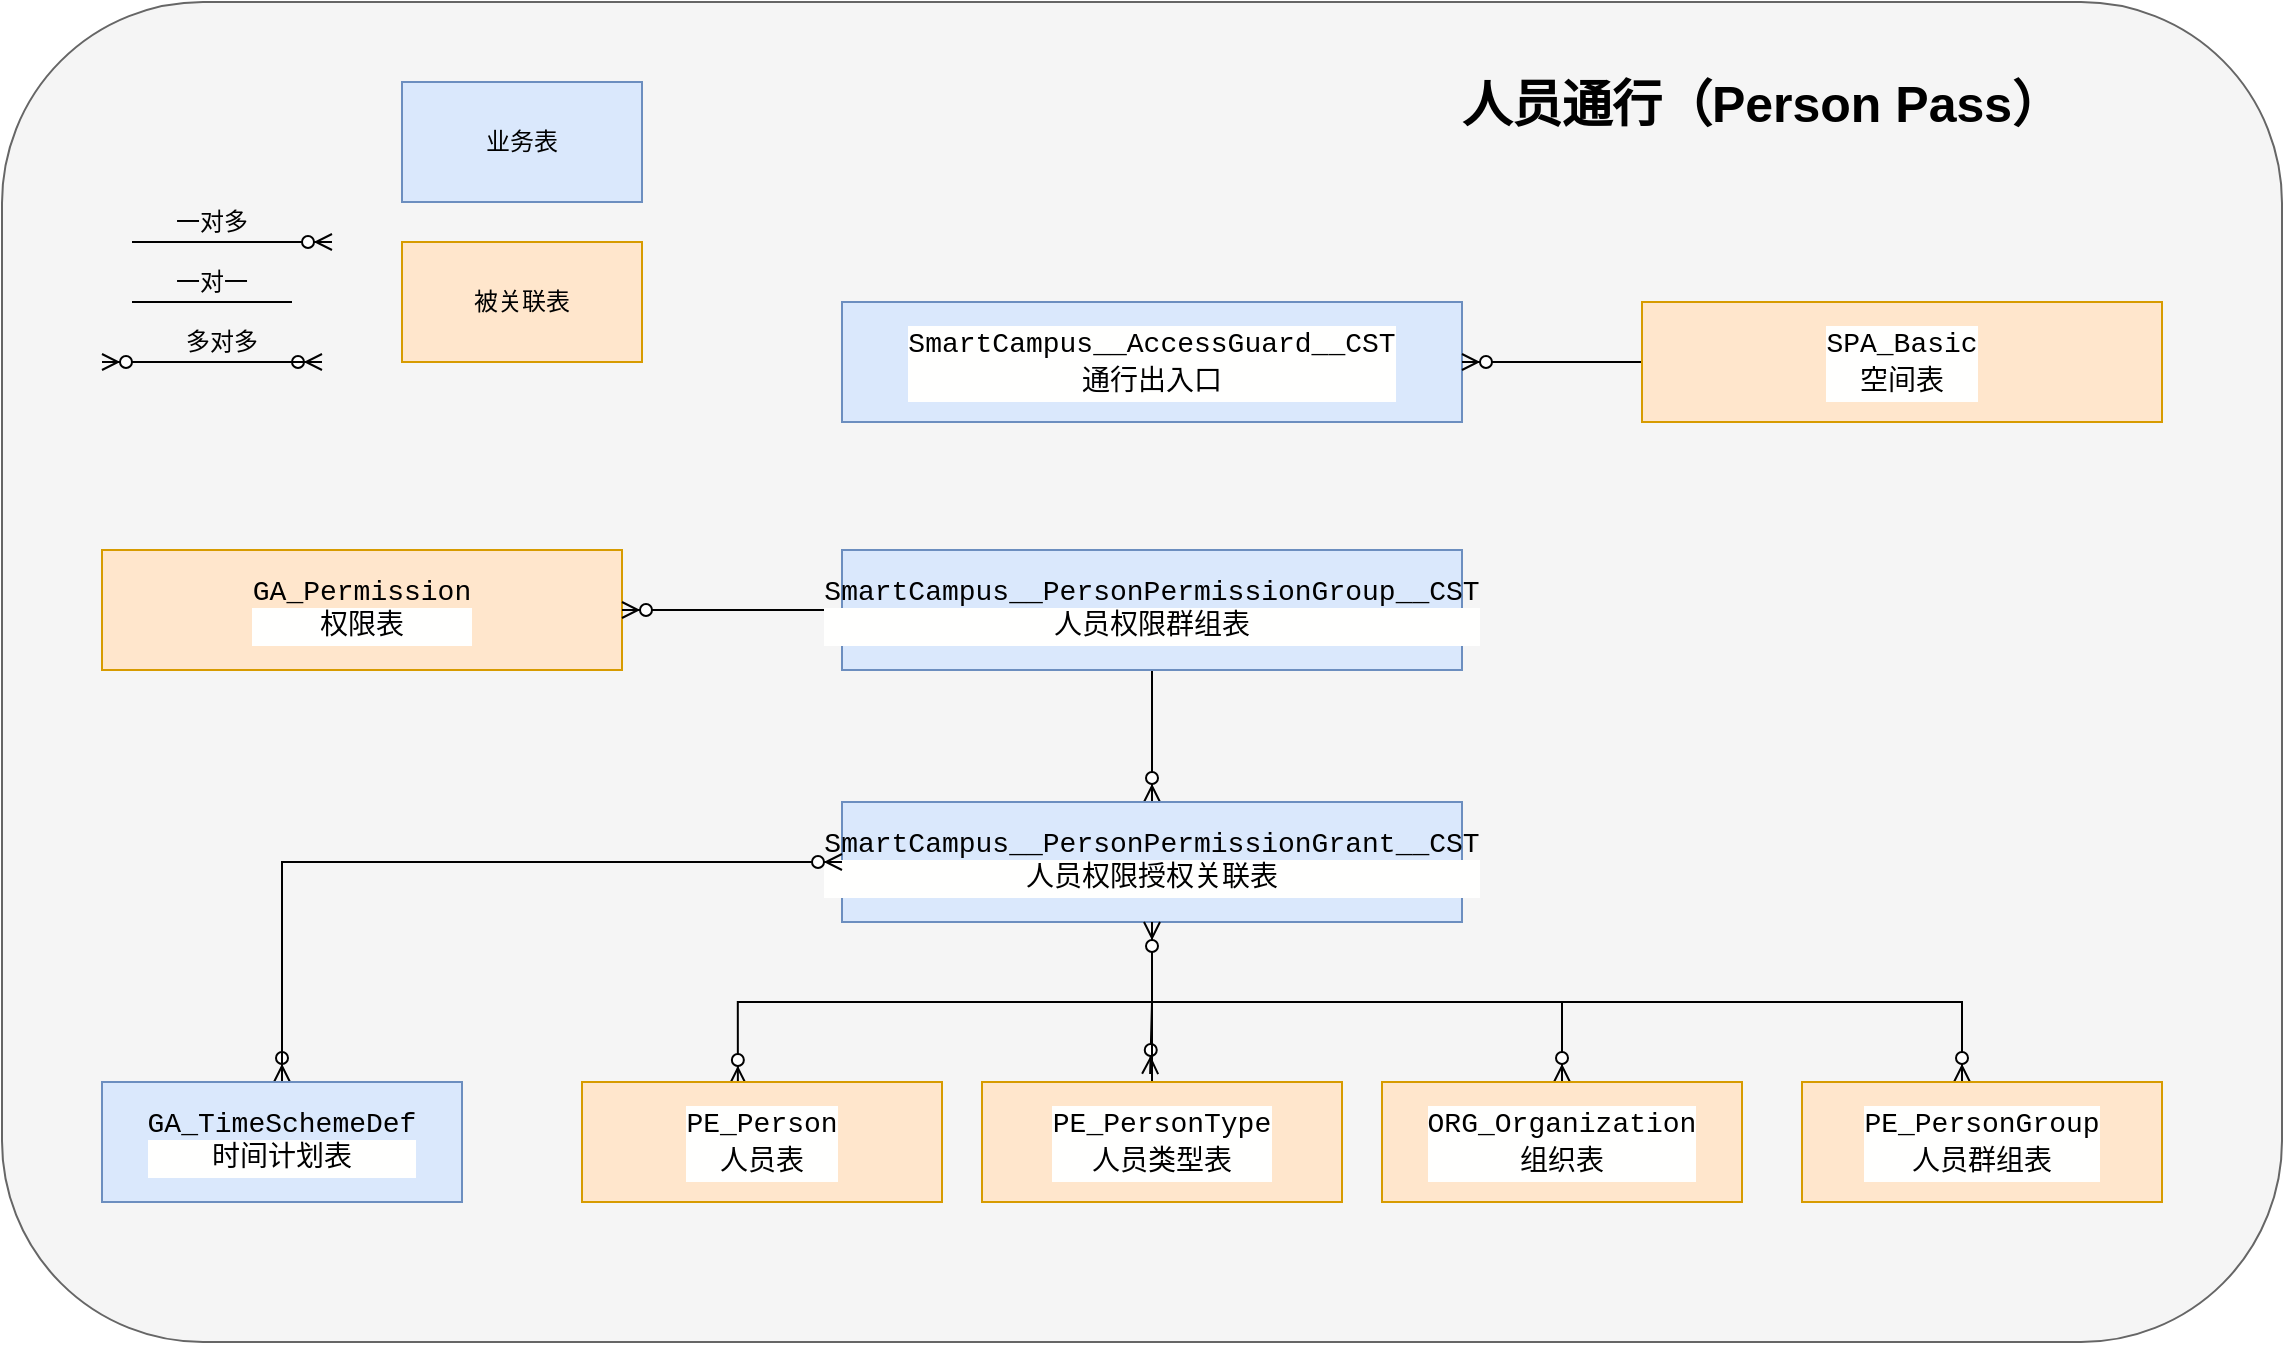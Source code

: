 <mxfile version="14.3.2" type="github">
  <diagram id="R2lEEEUBdFMjLlhIrx00" name="Page-1">
    <mxGraphModel dx="2591" dy="762" grid="1" gridSize="10" guides="1" tooltips="1" connect="1" arrows="1" fold="1" page="1" pageScale="1" pageWidth="1169" pageHeight="827" math="0" shadow="0" extFonts="Permanent Marker^https://fonts.googleapis.com/css?family=Permanent+Marker">
      <root>
        <mxCell id="0" />
        <mxCell id="1" parent="0" />
        <mxCell id="Y6p2eH5TLsVnm-hyPsuy-26" value="" style="rounded=1;whiteSpace=wrap;html=1;fillColor=#f5f5f5;strokeColor=#666666;fontColor=#333333;glass=0;shadow=0;" vertex="1" parent="1">
          <mxGeometry x="-10" y="140" width="1140" height="670" as="geometry" />
        </mxCell>
        <mxCell id="Y6p2eH5TLsVnm-hyPsuy-27" value="" style="endArrow=ERzeroToMany;html=1;endFill=1;" edge="1" parent="1">
          <mxGeometry width="50" height="50" relative="1" as="geometry">
            <mxPoint x="55" y="260" as="sourcePoint" />
            <mxPoint x="155" y="260" as="targetPoint" />
            <Array as="points" />
          </mxGeometry>
        </mxCell>
        <mxCell id="Y6p2eH5TLsVnm-hyPsuy-28" value="一对多" style="text;html=1;strokeColor=none;fillColor=none;align=center;verticalAlign=middle;whiteSpace=wrap;rounded=0;" vertex="1" parent="1">
          <mxGeometry x="75" y="240" width="40" height="20" as="geometry" />
        </mxCell>
        <mxCell id="Y6p2eH5TLsVnm-hyPsuy-29" value="" style="endArrow=none;html=1;" edge="1" parent="1">
          <mxGeometry width="50" height="50" relative="1" as="geometry">
            <mxPoint x="55" y="290" as="sourcePoint" />
            <mxPoint x="135" y="290" as="targetPoint" />
          </mxGeometry>
        </mxCell>
        <mxCell id="Y6p2eH5TLsVnm-hyPsuy-30" value="一对一" style="text;html=1;strokeColor=none;fillColor=none;align=center;verticalAlign=middle;whiteSpace=wrap;rounded=0;" vertex="1" parent="1">
          <mxGeometry x="75" y="270" width="40" height="20" as="geometry" />
        </mxCell>
        <mxCell id="Y6p2eH5TLsVnm-hyPsuy-31" value="" style="endArrow=ERzeroToMany;html=1;endFill=1;" edge="1" parent="1">
          <mxGeometry width="50" height="50" relative="1" as="geometry">
            <mxPoint x="50" y="320" as="sourcePoint" />
            <mxPoint x="150" y="320" as="targetPoint" />
            <Array as="points" />
          </mxGeometry>
        </mxCell>
        <mxCell id="Y6p2eH5TLsVnm-hyPsuy-32" value="" style="endArrow=ERzeroToMany;html=1;endFill=1;" edge="1" parent="1">
          <mxGeometry width="50" height="50" relative="1" as="geometry">
            <mxPoint x="150" y="320" as="sourcePoint" />
            <mxPoint x="40" y="320" as="targetPoint" />
            <Array as="points" />
          </mxGeometry>
        </mxCell>
        <mxCell id="Y6p2eH5TLsVnm-hyPsuy-33" value="多对多" style="text;html=1;strokeColor=none;fillColor=none;align=center;verticalAlign=middle;whiteSpace=wrap;rounded=0;" vertex="1" parent="1">
          <mxGeometry x="80" y="300" width="40" height="20" as="geometry" />
        </mxCell>
        <mxCell id="Y6p2eH5TLsVnm-hyPsuy-34" value="&lt;div style=&quot;background-color: rgb(255 , 255 , 254) ; font-family: &amp;#34;consolas&amp;#34; , &amp;#34;courier new&amp;#34; , monospace ; font-size: 14px ; line-height: 19px&quot;&gt;SmartCampus__AccessGuard__CST&lt;/div&gt;&lt;div style=&quot;background-color: rgb(255 , 255 , 254) ; font-family: &amp;#34;consolas&amp;#34; , &amp;#34;courier new&amp;#34; , monospace ; font-size: 14px ; line-height: 19px&quot;&gt;通行出入口&lt;/div&gt;" style="rounded=0;whiteSpace=wrap;html=1;fillColor=#dae8fc;strokeColor=#6c8ebf;" vertex="1" parent="1">
          <mxGeometry x="410" y="290" width="310" height="60" as="geometry" />
        </mxCell>
        <mxCell id="Y6p2eH5TLsVnm-hyPsuy-35" style="edgeStyle=orthogonalEdgeStyle;rounded=0;orthogonalLoop=1;jettySize=auto;html=1;entryX=1;entryY=0.5;entryDx=0;entryDy=0;endArrow=ERzeroToMany;endFill=1;" edge="1" parent="1" source="Y6p2eH5TLsVnm-hyPsuy-36" target="Y6p2eH5TLsVnm-hyPsuy-34">
          <mxGeometry relative="1" as="geometry" />
        </mxCell>
        <mxCell id="Y6p2eH5TLsVnm-hyPsuy-36" value="&lt;div style=&quot;background-color: rgb(255 , 255 , 254) ; font-family: &amp;#34;consolas&amp;#34; , &amp;#34;courier new&amp;#34; , monospace ; font-size: 14px ; line-height: 19px&quot;&gt;&lt;div style=&quot;font-family: &amp;#34;consolas&amp;#34; , &amp;#34;courier new&amp;#34; , monospace ; line-height: 19px&quot;&gt;SPA_Basic&lt;/div&gt;&lt;/div&gt;&lt;div style=&quot;background-color: rgb(255 , 255 , 254) ; font-family: &amp;#34;consolas&amp;#34; , &amp;#34;courier new&amp;#34; , monospace ; font-size: 14px ; line-height: 19px&quot;&gt;空间表&lt;/div&gt;" style="rounded=0;whiteSpace=wrap;html=1;fillColor=#ffe6cc;strokeColor=#d79b00;" vertex="1" parent="1">
          <mxGeometry x="810" y="290" width="260" height="60" as="geometry" />
        </mxCell>
        <mxCell id="Y6p2eH5TLsVnm-hyPsuy-37" value="&lt;font face=&quot;consolas, courier new, monospace&quot;&gt;&lt;span style=&quot;font-size: 14px&quot;&gt;GA_Permission&lt;/span&gt;&lt;/font&gt;&lt;div style=&quot;background-color: rgb(255 , 255 , 254) ; font-family: &amp;#34;consolas&amp;#34; , &amp;#34;courier new&amp;#34; , monospace ; font-size: 14px ; line-height: 19px&quot;&gt;权限表&lt;br&gt;&lt;/div&gt;" style="rounded=0;whiteSpace=wrap;html=1;fillColor=#ffe6cc;strokeColor=#d79b00;" vertex="1" parent="1">
          <mxGeometry x="40" y="414" width="260" height="60" as="geometry" />
        </mxCell>
        <mxCell id="Y6p2eH5TLsVnm-hyPsuy-38" style="edgeStyle=orthogonalEdgeStyle;rounded=0;orthogonalLoop=1;jettySize=auto;html=1;entryX=1;entryY=0.5;entryDx=0;entryDy=0;endArrow=ERzeroToMany;endFill=1;" edge="1" parent="1" source="Y6p2eH5TLsVnm-hyPsuy-40" target="Y6p2eH5TLsVnm-hyPsuy-37">
          <mxGeometry relative="1" as="geometry" />
        </mxCell>
        <mxCell id="Y6p2eH5TLsVnm-hyPsuy-39" style="edgeStyle=orthogonalEdgeStyle;rounded=0;orthogonalLoop=1;jettySize=auto;html=1;entryX=0.5;entryY=0;entryDx=0;entryDy=0;endArrow=ERzeroToMany;endFill=1;" edge="1" parent="1" source="Y6p2eH5TLsVnm-hyPsuy-40" target="Y6p2eH5TLsVnm-hyPsuy-46">
          <mxGeometry relative="1" as="geometry" />
        </mxCell>
        <mxCell id="Y6p2eH5TLsVnm-hyPsuy-40" value="&lt;font face=&quot;consolas, courier new, monospace&quot;&gt;&lt;span style=&quot;font-size: 14px&quot;&gt;SmartCampus__PersonPermissionGroup__CST&lt;/span&gt;&lt;/font&gt;&lt;br&gt;&lt;div style=&quot;background-color: rgb(255 , 255 , 254) ; font-family: &amp;#34;consolas&amp;#34; , &amp;#34;courier new&amp;#34; , monospace ; font-size: 14px ; line-height: 19px&quot;&gt;人员权限群组表&lt;/div&gt;" style="rounded=0;whiteSpace=wrap;html=1;fillColor=#dae8fc;strokeColor=#6c8ebf;" vertex="1" parent="1">
          <mxGeometry x="410" y="414" width="310" height="60" as="geometry" />
        </mxCell>
        <mxCell id="Y6p2eH5TLsVnm-hyPsuy-41" style="edgeStyle=orthogonalEdgeStyle;rounded=0;orthogonalLoop=1;jettySize=auto;html=1;entryX=0.5;entryY=0;entryDx=0;entryDy=0;endArrow=ERzeroToMany;endFill=1;" edge="1" parent="1" source="Y6p2eH5TLsVnm-hyPsuy-46" target="Y6p2eH5TLsVnm-hyPsuy-48">
          <mxGeometry relative="1" as="geometry" />
        </mxCell>
        <mxCell id="Y6p2eH5TLsVnm-hyPsuy-42" style="edgeStyle=orthogonalEdgeStyle;rounded=0;orthogonalLoop=1;jettySize=auto;html=1;entryX=0.433;entryY=0.017;entryDx=0;entryDy=0;entryPerimeter=0;endArrow=ERzeroToMany;endFill=1;" edge="1" parent="1" source="Y6p2eH5TLsVnm-hyPsuy-46" target="Y6p2eH5TLsVnm-hyPsuy-49">
          <mxGeometry relative="1" as="geometry" />
        </mxCell>
        <mxCell id="Y6p2eH5TLsVnm-hyPsuy-43" style="edgeStyle=orthogonalEdgeStyle;rounded=0;orthogonalLoop=1;jettySize=auto;html=1;endArrow=ERzeroToMany;endFill=1;" edge="1" parent="1" source="Y6p2eH5TLsVnm-hyPsuy-46">
          <mxGeometry relative="1" as="geometry">
            <mxPoint x="770" y="680" as="targetPoint" />
            <Array as="points">
              <mxPoint x="565" y="640" />
              <mxPoint x="770" y="640" />
            </Array>
          </mxGeometry>
        </mxCell>
        <mxCell id="Y6p2eH5TLsVnm-hyPsuy-44" style="edgeStyle=orthogonalEdgeStyle;rounded=0;orthogonalLoop=1;jettySize=auto;html=1;endArrow=ERzeroToMany;endFill=1;" edge="1" parent="1" source="Y6p2eH5TLsVnm-hyPsuy-46" target="Y6p2eH5TLsVnm-hyPsuy-50">
          <mxGeometry relative="1" as="geometry">
            <Array as="points">
              <mxPoint x="565" y="640" />
              <mxPoint x="970" y="640" />
            </Array>
          </mxGeometry>
        </mxCell>
        <mxCell id="Y6p2eH5TLsVnm-hyPsuy-45" style="edgeStyle=orthogonalEdgeStyle;rounded=0;orthogonalLoop=1;jettySize=auto;html=1;entryX=0.467;entryY=-0.067;entryDx=0;entryDy=0;entryPerimeter=0;endArrow=ERzeroToMany;endFill=1;" edge="1" parent="1" source="Y6p2eH5TLsVnm-hyPsuy-46" target="Y6p2eH5TLsVnm-hyPsuy-52">
          <mxGeometry relative="1" as="geometry" />
        </mxCell>
        <mxCell id="Y6p2eH5TLsVnm-hyPsuy-46" value="&lt;font face=&quot;consolas, courier new, monospace&quot;&gt;&lt;span style=&quot;font-size: 14px&quot;&gt;SmartCampus__PersonPermissionGrant__CST&lt;/span&gt;&lt;/font&gt;&lt;div style=&quot;background-color: rgb(255 , 255 , 254) ; font-family: &amp;#34;consolas&amp;#34; , &amp;#34;courier new&amp;#34; , monospace ; font-size: 14px ; line-height: 19px&quot;&gt;人员权限授权关联表&lt;/div&gt;" style="rounded=0;whiteSpace=wrap;html=1;fillColor=#dae8fc;strokeColor=#6c8ebf;" vertex="1" parent="1">
          <mxGeometry x="410" y="540" width="310" height="60" as="geometry" />
        </mxCell>
        <mxCell id="Y6p2eH5TLsVnm-hyPsuy-47" style="edgeStyle=orthogonalEdgeStyle;rounded=0;orthogonalLoop=1;jettySize=auto;html=1;entryX=0;entryY=0.5;entryDx=0;entryDy=0;endArrow=ERzeroToMany;endFill=1;" edge="1" parent="1" source="Y6p2eH5TLsVnm-hyPsuy-48" target="Y6p2eH5TLsVnm-hyPsuy-46">
          <mxGeometry relative="1" as="geometry">
            <Array as="points">
              <mxPoint x="130" y="570" />
            </Array>
          </mxGeometry>
        </mxCell>
        <mxCell id="Y6p2eH5TLsVnm-hyPsuy-48" value="&lt;font face=&quot;consolas, courier new, monospace&quot;&gt;&lt;span style=&quot;font-size: 14px&quot;&gt;GA_TimeSchemeDef&lt;/span&gt;&lt;/font&gt;&lt;div style=&quot;background-color: rgb(255 , 255 , 254) ; font-family: &amp;#34;consolas&amp;#34; , &amp;#34;courier new&amp;#34; , monospace ; font-size: 14px ; line-height: 19px&quot;&gt;时间计划表&lt;/div&gt;" style="rounded=0;whiteSpace=wrap;html=1;fillColor=#dae8fc;strokeColor=#6c8ebf;" vertex="1" parent="1">
          <mxGeometry x="40" y="680" width="180" height="60" as="geometry" />
        </mxCell>
        <mxCell id="Y6p2eH5TLsVnm-hyPsuy-49" value="&lt;div style=&quot;background-color: rgb(255 , 255 , 254) ; font-family: &amp;#34;consolas&amp;#34; , &amp;#34;courier new&amp;#34; , monospace ; font-size: 14px ; line-height: 19px&quot;&gt;PE_Person&lt;/div&gt;&lt;div style=&quot;background-color: rgb(255 , 255 , 254) ; font-family: &amp;#34;consolas&amp;#34; , &amp;#34;courier new&amp;#34; , monospace ; font-size: 14px ; line-height: 19px&quot;&gt;人员表&lt;/div&gt;" style="rounded=0;whiteSpace=wrap;html=1;fillColor=#ffe6cc;strokeColor=#d79b00;" vertex="1" parent="1">
          <mxGeometry x="280" y="680" width="180" height="60" as="geometry" />
        </mxCell>
        <mxCell id="Y6p2eH5TLsVnm-hyPsuy-50" value="&lt;div style=&quot;background-color: rgb(255 , 255 , 254) ; font-family: &amp;#34;consolas&amp;#34; , &amp;#34;courier new&amp;#34; , monospace ; font-size: 14px ; line-height: 19px&quot;&gt;&lt;div style=&quot;font-family: &amp;#34;consolas&amp;#34; , &amp;#34;courier new&amp;#34; , monospace ; line-height: 19px&quot;&gt;PE_PersonGroup&lt;/div&gt;&lt;/div&gt;&lt;div style=&quot;background-color: rgb(255 , 255 , 254) ; font-family: &amp;#34;consolas&amp;#34; , &amp;#34;courier new&amp;#34; , monospace ; font-size: 14px ; line-height: 19px&quot;&gt;人员群组表&lt;/div&gt;" style="rounded=0;whiteSpace=wrap;html=1;fillColor=#ffe6cc;strokeColor=#d79b00;" vertex="1" parent="1">
          <mxGeometry x="890" y="680" width="180" height="60" as="geometry" />
        </mxCell>
        <mxCell id="Y6p2eH5TLsVnm-hyPsuy-51" style="edgeStyle=orthogonalEdgeStyle;rounded=0;orthogonalLoop=1;jettySize=auto;html=1;entryX=0.5;entryY=1;entryDx=0;entryDy=0;endArrow=ERzeroToMany;endFill=1;" edge="1" parent="1" source="Y6p2eH5TLsVnm-hyPsuy-52" target="Y6p2eH5TLsVnm-hyPsuy-46">
          <mxGeometry relative="1" as="geometry">
            <Array as="points">
              <mxPoint x="565" y="670" />
              <mxPoint x="565" y="670" />
            </Array>
          </mxGeometry>
        </mxCell>
        <mxCell id="Y6p2eH5TLsVnm-hyPsuy-52" value="&lt;div style=&quot;background-color: rgb(255 , 255 , 254) ; font-family: &amp;#34;consolas&amp;#34; , &amp;#34;courier new&amp;#34; , monospace ; font-size: 14px ; line-height: 19px&quot;&gt;PE_PersonType&lt;/div&gt;&lt;div style=&quot;background-color: rgb(255 , 255 , 254) ; font-family: &amp;#34;consolas&amp;#34; , &amp;#34;courier new&amp;#34; , monospace ; font-size: 14px ; line-height: 19px&quot;&gt;人员类型表&lt;/div&gt;" style="rounded=0;whiteSpace=wrap;html=1;fillColor=#ffe6cc;strokeColor=#d79b00;" vertex="1" parent="1">
          <mxGeometry x="480" y="680" width="180" height="60" as="geometry" />
        </mxCell>
        <mxCell id="Y6p2eH5TLsVnm-hyPsuy-53" value="&lt;div style=&quot;background-color: rgb(255 , 255 , 254) ; font-family: &amp;#34;consolas&amp;#34; , &amp;#34;courier new&amp;#34; , monospace ; font-size: 14px ; line-height: 19px&quot;&gt;&lt;div style=&quot;font-family: &amp;#34;consolas&amp;#34; , &amp;#34;courier new&amp;#34; , monospace ; line-height: 19px&quot;&gt;ORG_Organization&lt;/div&gt;&lt;/div&gt;&lt;div style=&quot;background-color: rgb(255 , 255 , 254) ; font-family: &amp;#34;consolas&amp;#34; , &amp;#34;courier new&amp;#34; , monospace ; font-size: 14px ; line-height: 19px&quot;&gt;组织表&lt;/div&gt;" style="rounded=0;whiteSpace=wrap;html=1;fillColor=#ffe6cc;strokeColor=#d79b00;" vertex="1" parent="1">
          <mxGeometry x="680" y="680" width="180" height="60" as="geometry" />
        </mxCell>
        <mxCell id="Y6p2eH5TLsVnm-hyPsuy-54" value="业务表" style="rounded=0;whiteSpace=wrap;html=1;fillColor=#dae8fc;strokeColor=#6c8ebf;" vertex="1" parent="1">
          <mxGeometry x="190" y="180" width="120" height="60" as="geometry" />
        </mxCell>
        <mxCell id="Y6p2eH5TLsVnm-hyPsuy-55" value="被关联表" style="rounded=0;whiteSpace=wrap;html=1;fillColor=#ffe6cc;strokeColor=#d79b00;" vertex="1" parent="1">
          <mxGeometry x="190" y="260" width="120" height="60" as="geometry" />
        </mxCell>
        <mxCell id="Y6p2eH5TLsVnm-hyPsuy-57" value="人员通行（Person Pass）" style="text;html=1;strokeColor=none;fillColor=none;align=center;verticalAlign=middle;whiteSpace=wrap;rounded=0;shadow=0;glass=0;strokeWidth=6;fontSize=25;fontStyle=1" vertex="1" parent="1">
          <mxGeometry x="680" y="150" width="380" height="80" as="geometry" />
        </mxCell>
      </root>
    </mxGraphModel>
  </diagram>
</mxfile>
